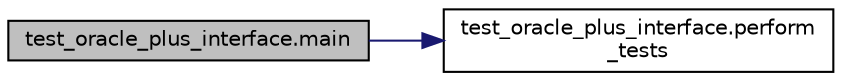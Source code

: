 digraph "test_oracle_plus_interface.main"
{
 // LATEX_PDF_SIZE
  edge [fontname="Helvetica",fontsize="10",labelfontname="Helvetica",labelfontsize="10"];
  node [fontname="Helvetica",fontsize="10",shape=record];
  rankdir="LR";
  Node1 [label="test_oracle_plus_interface.main",height=0.2,width=0.4,color="black", fillcolor="grey75", style="filled", fontcolor="black",tooltip=" "];
  Node1 -> Node2 [color="midnightblue",fontsize="10",style="solid",fontname="Helvetica"];
  Node2 [label="test_oracle_plus_interface.perform\l_tests",height=0.2,width=0.4,color="black", fillcolor="white", style="filled",URL="$a00166_a9dcc3869d0cfe567c076bd822db89512.html#a9dcc3869d0cfe567c076bd822db89512",tooltip=" "];
}
